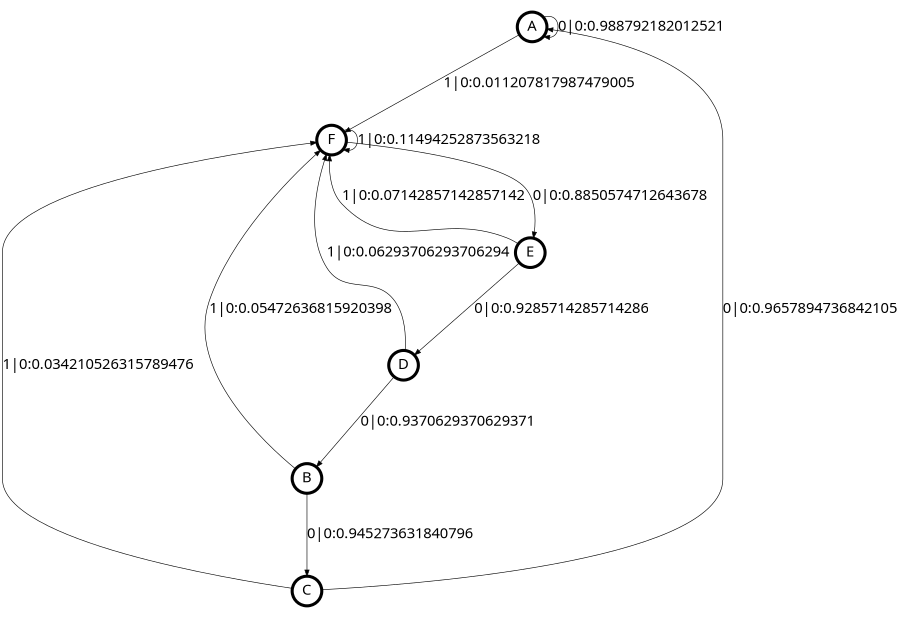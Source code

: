 digraph  {
size = "6,8.5";
ratio = "fill";
node
[shape = circle];
node [fontsize = 24];
node [penwidth = 5];
edge [fontsize = 24];
node [fontname = "CMU Serif Roman"];
graph [fontname = "CMU Serif Roman"];
edge [fontname = "CMU Serif Roman"];
A -> A [label = "0|0:0.988792182012521\l"];
A -> F [label = "1|0:0.011207817987479005\l"];
B -> C [label = "0|0:0.945273631840796\l"];
B -> F [label = "1|0:0.05472636815920398\l"];
C -> A [label = "0|0:0.9657894736842105\l"];
C -> F [label = "1|0:0.034210526315789476\l"];
D -> B [label = "0|0:0.9370629370629371\l"];
D -> F [label = "1|0:0.06293706293706294\l"];
E -> D [label = "0|0:0.9285714285714286\l"];
E -> F [label = "1|0:0.07142857142857142\l"];
F -> E [label = "0|0:0.8850574712643678\l"];
F -> F [label = "1|0:0.11494252873563218\l"];
}